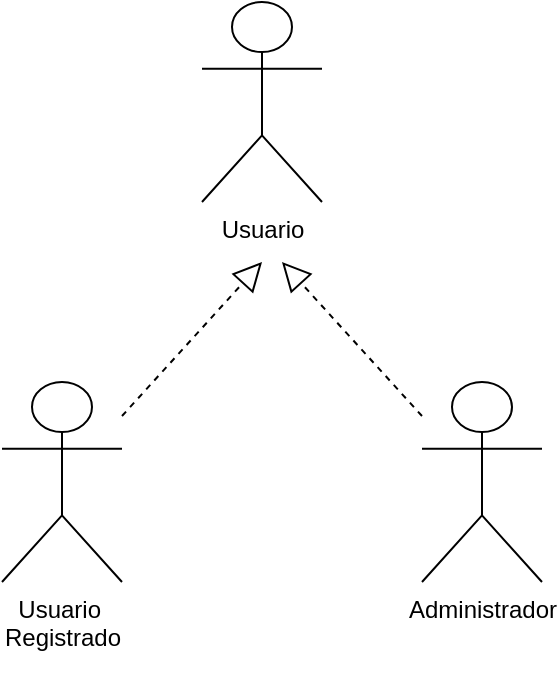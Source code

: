 <mxfile version="24.0.4" type="device">
  <diagram name="Página-1" id="svy6hSFW6URUn-UaDhjl">
    <mxGraphModel dx="934" dy="534" grid="1" gridSize="10" guides="1" tooltips="1" connect="1" arrows="1" fold="1" page="1" pageScale="1" pageWidth="827" pageHeight="1169" math="0" shadow="0">
      <root>
        <mxCell id="0" />
        <mxCell id="1" parent="0" />
        <mxCell id="A4qn9Yg-Ux71DGOaM7DJ-1" value="Usuario" style="shape=umlActor;verticalLabelPosition=bottom;verticalAlign=top;html=1;outlineConnect=0;rounded=1;" parent="1" vertex="1">
          <mxGeometry x="370" y="80" width="60" height="100" as="geometry" />
        </mxCell>
        <mxCell id="A4qn9Yg-Ux71DGOaM7DJ-6" value="Usuario&amp;nbsp;&lt;div&gt;Registrado&lt;div&gt;&lt;br&gt;&lt;/div&gt;&lt;/div&gt;" style="shape=umlActor;verticalLabelPosition=bottom;verticalAlign=top;html=1;outlineConnect=0;rounded=1;" parent="1" vertex="1">
          <mxGeometry x="270" y="270" width="60" height="100" as="geometry" />
        </mxCell>
        <mxCell id="A4qn9Yg-Ux71DGOaM7DJ-7" value="&lt;div&gt;&lt;div&gt;Administrador&lt;/div&gt;&lt;/div&gt;" style="shape=umlActor;verticalLabelPosition=bottom;verticalAlign=top;html=1;outlineConnect=0;rounded=1;" parent="1" vertex="1">
          <mxGeometry x="480" y="270" width="60" height="100" as="geometry" />
        </mxCell>
        <mxCell id="LBkOELzJhNQCVsiEUJfU-2" value="" style="endArrow=block;dashed=1;endFill=0;endSize=12;html=1;rounded=0;" edge="1" parent="1" source="A4qn9Yg-Ux71DGOaM7DJ-6">
          <mxGeometry width="160" relative="1" as="geometry">
            <mxPoint x="370" y="300" as="sourcePoint" />
            <mxPoint x="400" y="210" as="targetPoint" />
          </mxGeometry>
        </mxCell>
        <mxCell id="LBkOELzJhNQCVsiEUJfU-3" value="" style="endArrow=block;dashed=1;endFill=0;endSize=12;html=1;rounded=0;" edge="1" parent="1" source="A4qn9Yg-Ux71DGOaM7DJ-7">
          <mxGeometry width="160" relative="1" as="geometry">
            <mxPoint x="370" y="300" as="sourcePoint" />
            <mxPoint x="410" y="210" as="targetPoint" />
          </mxGeometry>
        </mxCell>
      </root>
    </mxGraphModel>
  </diagram>
</mxfile>
